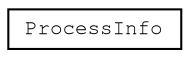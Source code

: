digraph "Graphical Class Hierarchy"
{
 // LATEX_PDF_SIZE
  edge [fontname="FreeMono",fontsize="10",labelfontname="FreeMono",labelfontsize="10"];
  node [fontname="FreeMono",fontsize="10",shape=record];
  rankdir="LR";
  Node0 [label="ProcessInfo",height=0.2,width=0.4,color="black", fillcolor="white", style="filled",URL="$struct_process_info.html",tooltip=" "];
}
